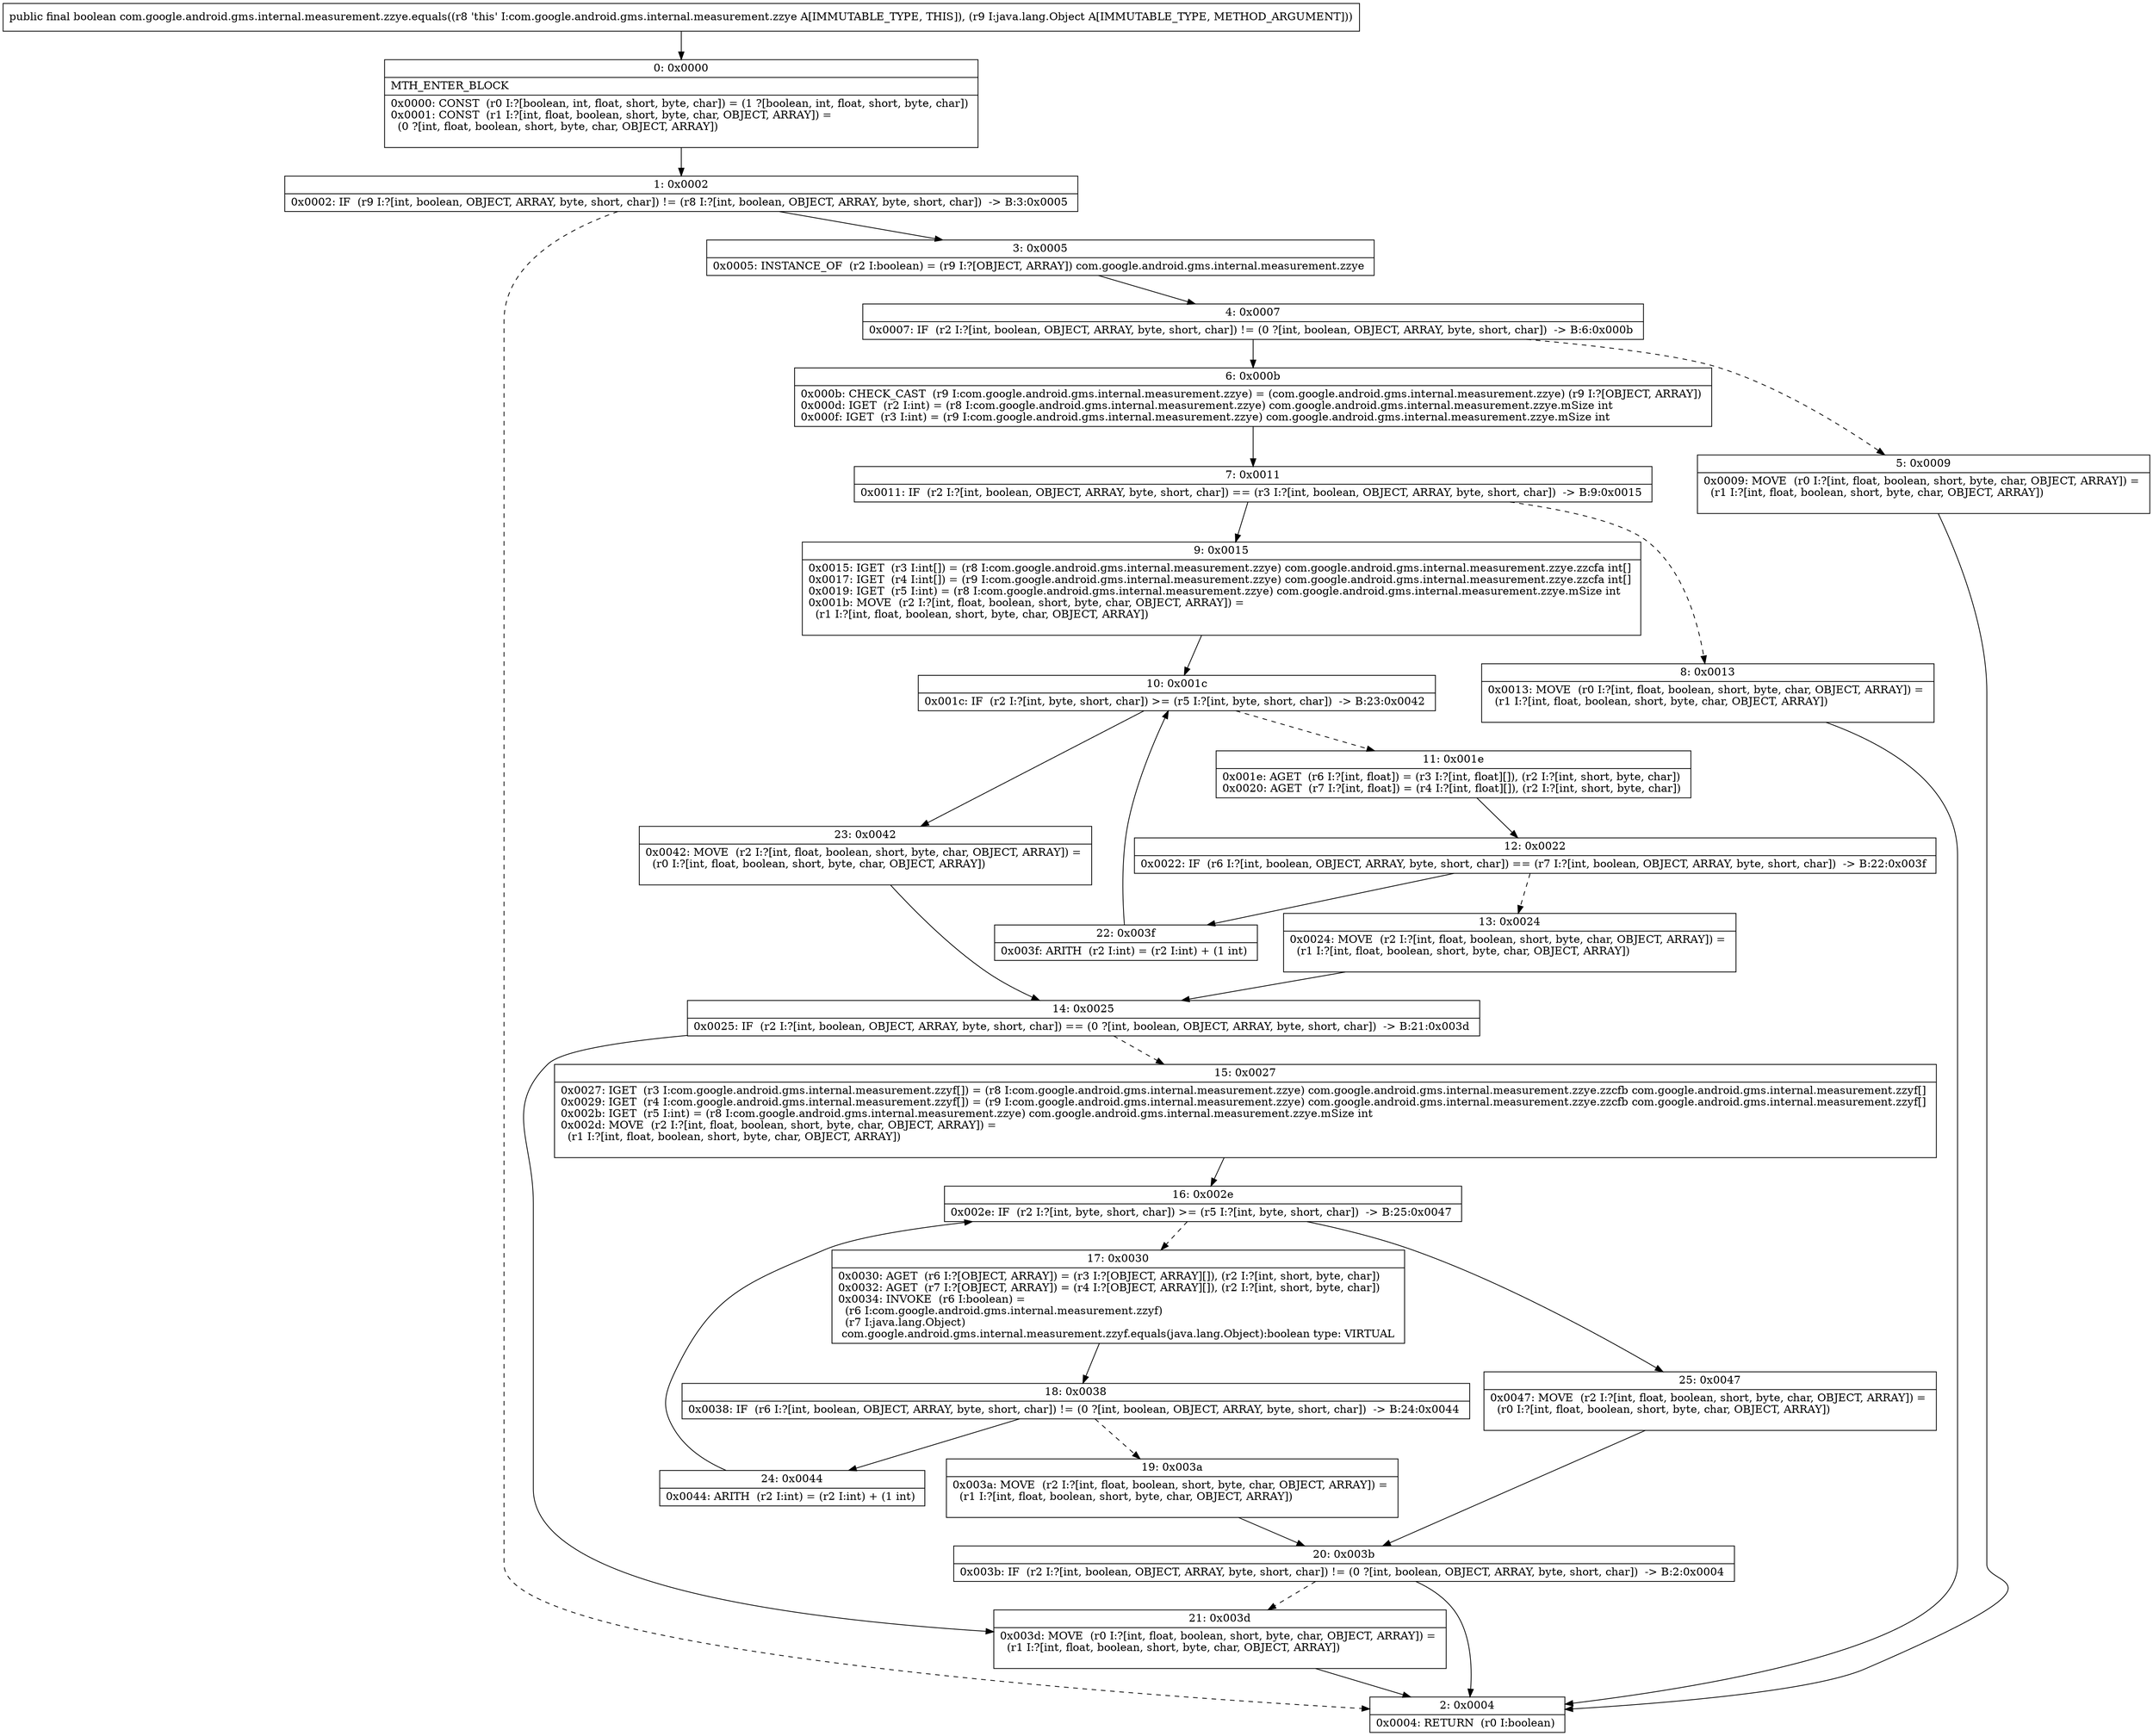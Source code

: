 digraph "CFG forcom.google.android.gms.internal.measurement.zzye.equals(Ljava\/lang\/Object;)Z" {
Node_0 [shape=record,label="{0\:\ 0x0000|MTH_ENTER_BLOCK\l|0x0000: CONST  (r0 I:?[boolean, int, float, short, byte, char]) = (1 ?[boolean, int, float, short, byte, char]) \l0x0001: CONST  (r1 I:?[int, float, boolean, short, byte, char, OBJECT, ARRAY]) = \l  (0 ?[int, float, boolean, short, byte, char, OBJECT, ARRAY])\l \l}"];
Node_1 [shape=record,label="{1\:\ 0x0002|0x0002: IF  (r9 I:?[int, boolean, OBJECT, ARRAY, byte, short, char]) != (r8 I:?[int, boolean, OBJECT, ARRAY, byte, short, char])  \-\> B:3:0x0005 \l}"];
Node_2 [shape=record,label="{2\:\ 0x0004|0x0004: RETURN  (r0 I:boolean) \l}"];
Node_3 [shape=record,label="{3\:\ 0x0005|0x0005: INSTANCE_OF  (r2 I:boolean) = (r9 I:?[OBJECT, ARRAY]) com.google.android.gms.internal.measurement.zzye \l}"];
Node_4 [shape=record,label="{4\:\ 0x0007|0x0007: IF  (r2 I:?[int, boolean, OBJECT, ARRAY, byte, short, char]) != (0 ?[int, boolean, OBJECT, ARRAY, byte, short, char])  \-\> B:6:0x000b \l}"];
Node_5 [shape=record,label="{5\:\ 0x0009|0x0009: MOVE  (r0 I:?[int, float, boolean, short, byte, char, OBJECT, ARRAY]) = \l  (r1 I:?[int, float, boolean, short, byte, char, OBJECT, ARRAY])\l \l}"];
Node_6 [shape=record,label="{6\:\ 0x000b|0x000b: CHECK_CAST  (r9 I:com.google.android.gms.internal.measurement.zzye) = (com.google.android.gms.internal.measurement.zzye) (r9 I:?[OBJECT, ARRAY]) \l0x000d: IGET  (r2 I:int) = (r8 I:com.google.android.gms.internal.measurement.zzye) com.google.android.gms.internal.measurement.zzye.mSize int \l0x000f: IGET  (r3 I:int) = (r9 I:com.google.android.gms.internal.measurement.zzye) com.google.android.gms.internal.measurement.zzye.mSize int \l}"];
Node_7 [shape=record,label="{7\:\ 0x0011|0x0011: IF  (r2 I:?[int, boolean, OBJECT, ARRAY, byte, short, char]) == (r3 I:?[int, boolean, OBJECT, ARRAY, byte, short, char])  \-\> B:9:0x0015 \l}"];
Node_8 [shape=record,label="{8\:\ 0x0013|0x0013: MOVE  (r0 I:?[int, float, boolean, short, byte, char, OBJECT, ARRAY]) = \l  (r1 I:?[int, float, boolean, short, byte, char, OBJECT, ARRAY])\l \l}"];
Node_9 [shape=record,label="{9\:\ 0x0015|0x0015: IGET  (r3 I:int[]) = (r8 I:com.google.android.gms.internal.measurement.zzye) com.google.android.gms.internal.measurement.zzye.zzcfa int[] \l0x0017: IGET  (r4 I:int[]) = (r9 I:com.google.android.gms.internal.measurement.zzye) com.google.android.gms.internal.measurement.zzye.zzcfa int[] \l0x0019: IGET  (r5 I:int) = (r8 I:com.google.android.gms.internal.measurement.zzye) com.google.android.gms.internal.measurement.zzye.mSize int \l0x001b: MOVE  (r2 I:?[int, float, boolean, short, byte, char, OBJECT, ARRAY]) = \l  (r1 I:?[int, float, boolean, short, byte, char, OBJECT, ARRAY])\l \l}"];
Node_10 [shape=record,label="{10\:\ 0x001c|0x001c: IF  (r2 I:?[int, byte, short, char]) \>= (r5 I:?[int, byte, short, char])  \-\> B:23:0x0042 \l}"];
Node_11 [shape=record,label="{11\:\ 0x001e|0x001e: AGET  (r6 I:?[int, float]) = (r3 I:?[int, float][]), (r2 I:?[int, short, byte, char]) \l0x0020: AGET  (r7 I:?[int, float]) = (r4 I:?[int, float][]), (r2 I:?[int, short, byte, char]) \l}"];
Node_12 [shape=record,label="{12\:\ 0x0022|0x0022: IF  (r6 I:?[int, boolean, OBJECT, ARRAY, byte, short, char]) == (r7 I:?[int, boolean, OBJECT, ARRAY, byte, short, char])  \-\> B:22:0x003f \l}"];
Node_13 [shape=record,label="{13\:\ 0x0024|0x0024: MOVE  (r2 I:?[int, float, boolean, short, byte, char, OBJECT, ARRAY]) = \l  (r1 I:?[int, float, boolean, short, byte, char, OBJECT, ARRAY])\l \l}"];
Node_14 [shape=record,label="{14\:\ 0x0025|0x0025: IF  (r2 I:?[int, boolean, OBJECT, ARRAY, byte, short, char]) == (0 ?[int, boolean, OBJECT, ARRAY, byte, short, char])  \-\> B:21:0x003d \l}"];
Node_15 [shape=record,label="{15\:\ 0x0027|0x0027: IGET  (r3 I:com.google.android.gms.internal.measurement.zzyf[]) = (r8 I:com.google.android.gms.internal.measurement.zzye) com.google.android.gms.internal.measurement.zzye.zzcfb com.google.android.gms.internal.measurement.zzyf[] \l0x0029: IGET  (r4 I:com.google.android.gms.internal.measurement.zzyf[]) = (r9 I:com.google.android.gms.internal.measurement.zzye) com.google.android.gms.internal.measurement.zzye.zzcfb com.google.android.gms.internal.measurement.zzyf[] \l0x002b: IGET  (r5 I:int) = (r8 I:com.google.android.gms.internal.measurement.zzye) com.google.android.gms.internal.measurement.zzye.mSize int \l0x002d: MOVE  (r2 I:?[int, float, boolean, short, byte, char, OBJECT, ARRAY]) = \l  (r1 I:?[int, float, boolean, short, byte, char, OBJECT, ARRAY])\l \l}"];
Node_16 [shape=record,label="{16\:\ 0x002e|0x002e: IF  (r2 I:?[int, byte, short, char]) \>= (r5 I:?[int, byte, short, char])  \-\> B:25:0x0047 \l}"];
Node_17 [shape=record,label="{17\:\ 0x0030|0x0030: AGET  (r6 I:?[OBJECT, ARRAY]) = (r3 I:?[OBJECT, ARRAY][]), (r2 I:?[int, short, byte, char]) \l0x0032: AGET  (r7 I:?[OBJECT, ARRAY]) = (r4 I:?[OBJECT, ARRAY][]), (r2 I:?[int, short, byte, char]) \l0x0034: INVOKE  (r6 I:boolean) = \l  (r6 I:com.google.android.gms.internal.measurement.zzyf)\l  (r7 I:java.lang.Object)\l com.google.android.gms.internal.measurement.zzyf.equals(java.lang.Object):boolean type: VIRTUAL \l}"];
Node_18 [shape=record,label="{18\:\ 0x0038|0x0038: IF  (r6 I:?[int, boolean, OBJECT, ARRAY, byte, short, char]) != (0 ?[int, boolean, OBJECT, ARRAY, byte, short, char])  \-\> B:24:0x0044 \l}"];
Node_19 [shape=record,label="{19\:\ 0x003a|0x003a: MOVE  (r2 I:?[int, float, boolean, short, byte, char, OBJECT, ARRAY]) = \l  (r1 I:?[int, float, boolean, short, byte, char, OBJECT, ARRAY])\l \l}"];
Node_20 [shape=record,label="{20\:\ 0x003b|0x003b: IF  (r2 I:?[int, boolean, OBJECT, ARRAY, byte, short, char]) != (0 ?[int, boolean, OBJECT, ARRAY, byte, short, char])  \-\> B:2:0x0004 \l}"];
Node_21 [shape=record,label="{21\:\ 0x003d|0x003d: MOVE  (r0 I:?[int, float, boolean, short, byte, char, OBJECT, ARRAY]) = \l  (r1 I:?[int, float, boolean, short, byte, char, OBJECT, ARRAY])\l \l}"];
Node_22 [shape=record,label="{22\:\ 0x003f|0x003f: ARITH  (r2 I:int) = (r2 I:int) + (1 int) \l}"];
Node_23 [shape=record,label="{23\:\ 0x0042|0x0042: MOVE  (r2 I:?[int, float, boolean, short, byte, char, OBJECT, ARRAY]) = \l  (r0 I:?[int, float, boolean, short, byte, char, OBJECT, ARRAY])\l \l}"];
Node_24 [shape=record,label="{24\:\ 0x0044|0x0044: ARITH  (r2 I:int) = (r2 I:int) + (1 int) \l}"];
Node_25 [shape=record,label="{25\:\ 0x0047|0x0047: MOVE  (r2 I:?[int, float, boolean, short, byte, char, OBJECT, ARRAY]) = \l  (r0 I:?[int, float, boolean, short, byte, char, OBJECT, ARRAY])\l \l}"];
MethodNode[shape=record,label="{public final boolean com.google.android.gms.internal.measurement.zzye.equals((r8 'this' I:com.google.android.gms.internal.measurement.zzye A[IMMUTABLE_TYPE, THIS]), (r9 I:java.lang.Object A[IMMUTABLE_TYPE, METHOD_ARGUMENT])) }"];
MethodNode -> Node_0;
Node_0 -> Node_1;
Node_1 -> Node_2[style=dashed];
Node_1 -> Node_3;
Node_3 -> Node_4;
Node_4 -> Node_5[style=dashed];
Node_4 -> Node_6;
Node_5 -> Node_2;
Node_6 -> Node_7;
Node_7 -> Node_8[style=dashed];
Node_7 -> Node_9;
Node_8 -> Node_2;
Node_9 -> Node_10;
Node_10 -> Node_11[style=dashed];
Node_10 -> Node_23;
Node_11 -> Node_12;
Node_12 -> Node_13[style=dashed];
Node_12 -> Node_22;
Node_13 -> Node_14;
Node_14 -> Node_15[style=dashed];
Node_14 -> Node_21;
Node_15 -> Node_16;
Node_16 -> Node_17[style=dashed];
Node_16 -> Node_25;
Node_17 -> Node_18;
Node_18 -> Node_19[style=dashed];
Node_18 -> Node_24;
Node_19 -> Node_20;
Node_20 -> Node_2;
Node_20 -> Node_21[style=dashed];
Node_21 -> Node_2;
Node_22 -> Node_10;
Node_23 -> Node_14;
Node_24 -> Node_16;
Node_25 -> Node_20;
}


